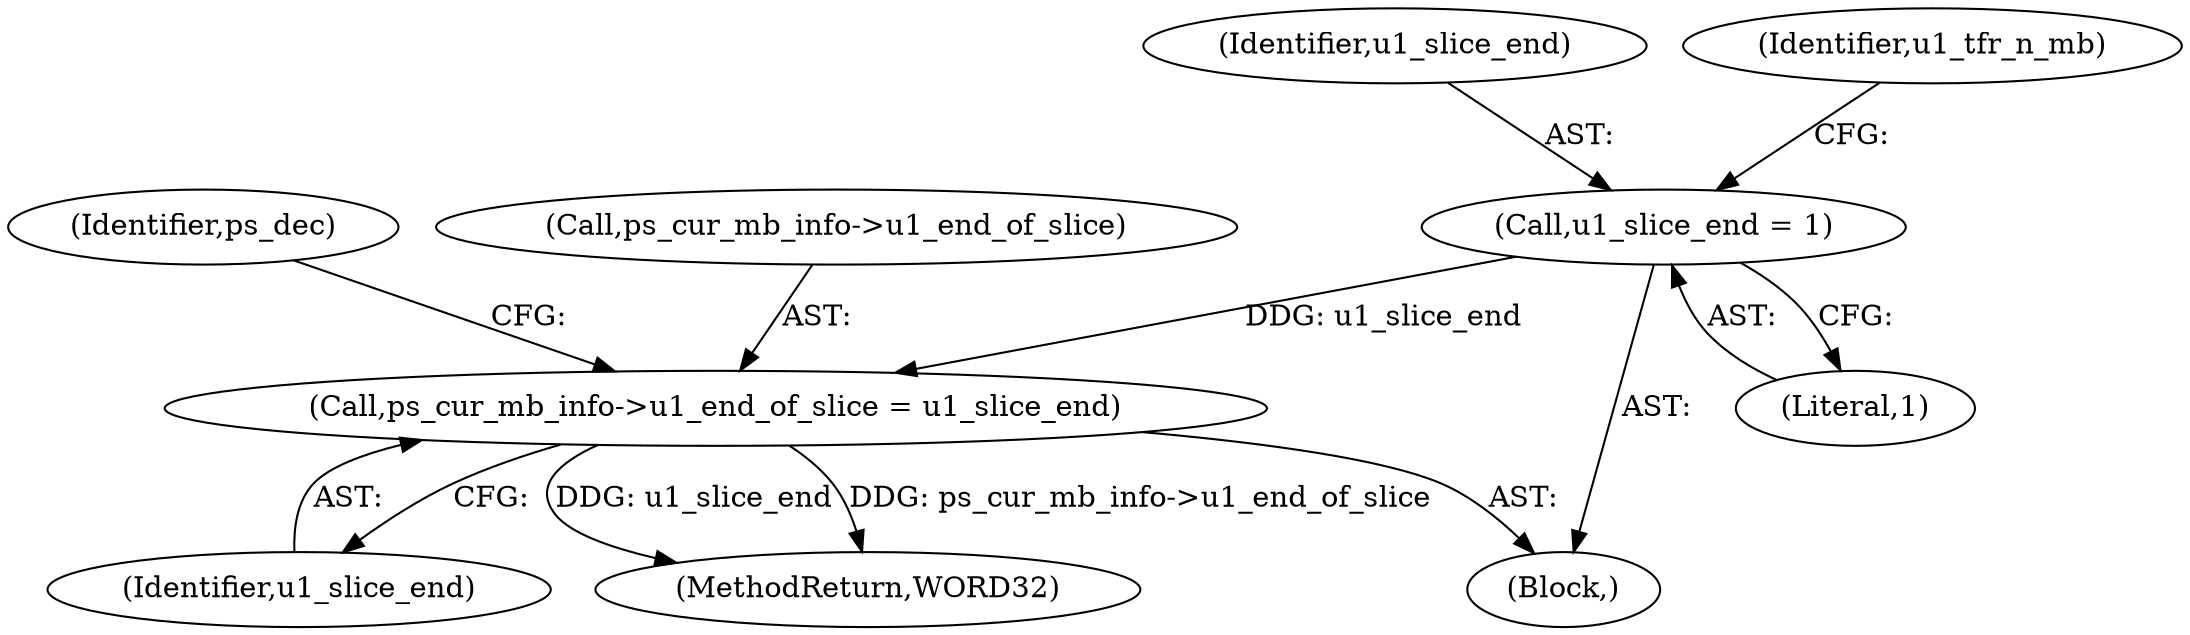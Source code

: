 digraph "0_Android_494561291a503840f385fbcd11d9bc5f4dc502b8_0@pointer" {
"1000697" [label="(Call,ps_cur_mb_info->u1_end_of_slice = u1_slice_end)"];
"1000691" [label="(Call,u1_slice_end = 1)"];
"1000692" [label="(Identifier,u1_slice_end)"];
"1000697" [label="(Call,ps_cur_mb_info->u1_end_of_slice = u1_slice_end)"];
"1000630" [label="(Block,)"];
"1000695" [label="(Identifier,u1_tfr_n_mb)"];
"1000701" [label="(Identifier,u1_slice_end)"];
"1001427" [label="(MethodReturn,WORD32)"];
"1000691" [label="(Call,u1_slice_end = 1)"];
"1000693" [label="(Literal,1)"];
"1000704" [label="(Identifier,ps_dec)"];
"1000698" [label="(Call,ps_cur_mb_info->u1_end_of_slice)"];
"1000697" -> "1000630"  [label="AST: "];
"1000697" -> "1000701"  [label="CFG: "];
"1000698" -> "1000697"  [label="AST: "];
"1000701" -> "1000697"  [label="AST: "];
"1000704" -> "1000697"  [label="CFG: "];
"1000697" -> "1001427"  [label="DDG: u1_slice_end"];
"1000697" -> "1001427"  [label="DDG: ps_cur_mb_info->u1_end_of_slice"];
"1000691" -> "1000697"  [label="DDG: u1_slice_end"];
"1000691" -> "1000630"  [label="AST: "];
"1000691" -> "1000693"  [label="CFG: "];
"1000692" -> "1000691"  [label="AST: "];
"1000693" -> "1000691"  [label="AST: "];
"1000695" -> "1000691"  [label="CFG: "];
}
